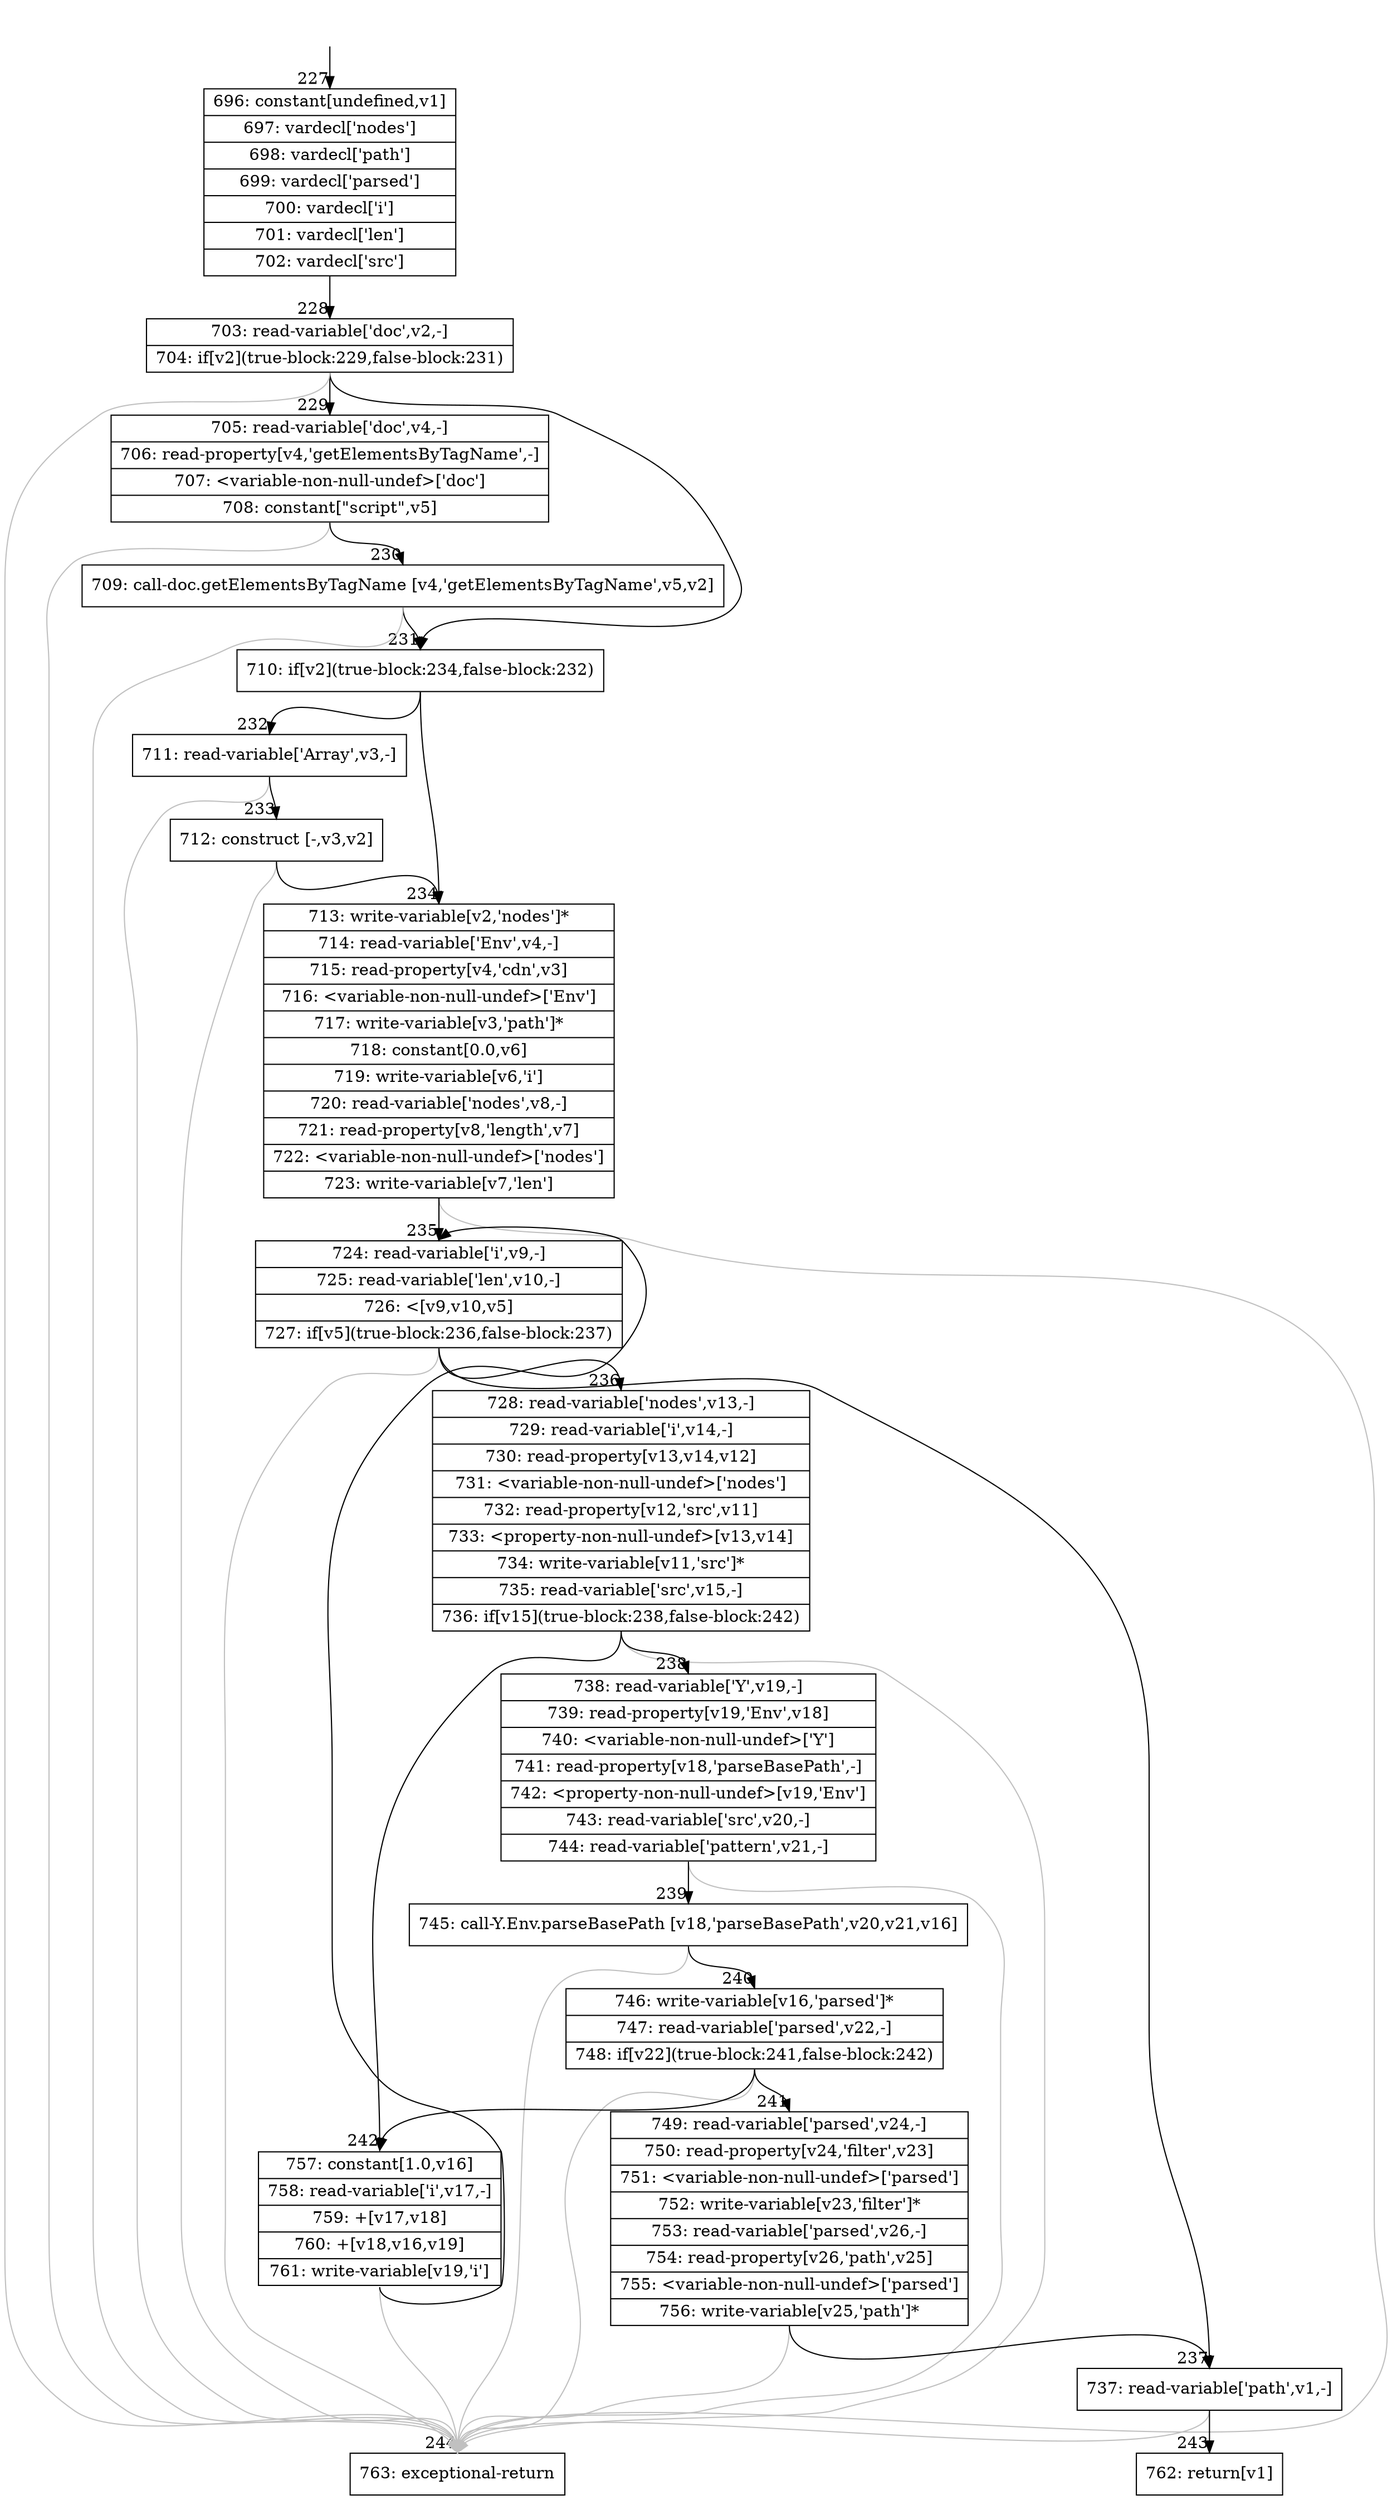 digraph {
rankdir="TD"
BB_entry15[shape=none,label=""];
BB_entry15 -> BB227 [tailport=s, headport=n, headlabel="    227"]
BB227 [shape=record label="{696: constant[undefined,v1]|697: vardecl['nodes']|698: vardecl['path']|699: vardecl['parsed']|700: vardecl['i']|701: vardecl['len']|702: vardecl['src']}" ] 
BB227 -> BB228 [tailport=s, headport=n, headlabel="      228"]
BB228 [shape=record label="{703: read-variable['doc',v2,-]|704: if[v2](true-block:229,false-block:231)}" ] 
BB228 -> BB231 [tailport=s, headport=n, headlabel="      231"]
BB228 -> BB229 [tailport=s, headport=n, headlabel="      229"]
BB228 -> BB244 [tailport=s, headport=n, color=gray, headlabel="      244"]
BB229 [shape=record label="{705: read-variable['doc',v4,-]|706: read-property[v4,'getElementsByTagName',-]|707: \<variable-non-null-undef\>['doc']|708: constant[\"script\",v5]}" ] 
BB229 -> BB230 [tailport=s, headport=n, headlabel="      230"]
BB229 -> BB244 [tailport=s, headport=n, color=gray]
BB230 [shape=record label="{709: call-doc.getElementsByTagName [v4,'getElementsByTagName',v5,v2]}" ] 
BB230 -> BB231 [tailport=s, headport=n]
BB230 -> BB244 [tailport=s, headport=n, color=gray]
BB231 [shape=record label="{710: if[v2](true-block:234,false-block:232)}" ] 
BB231 -> BB234 [tailport=s, headport=n, headlabel="      234"]
BB231 -> BB232 [tailport=s, headport=n, headlabel="      232"]
BB232 [shape=record label="{711: read-variable['Array',v3,-]}" ] 
BB232 -> BB233 [tailport=s, headport=n, headlabel="      233"]
BB232 -> BB244 [tailport=s, headport=n, color=gray]
BB233 [shape=record label="{712: construct [-,v3,v2]}" ] 
BB233 -> BB234 [tailport=s, headport=n]
BB233 -> BB244 [tailport=s, headport=n, color=gray]
BB234 [shape=record label="{713: write-variable[v2,'nodes']*|714: read-variable['Env',v4,-]|715: read-property[v4,'cdn',v3]|716: \<variable-non-null-undef\>['Env']|717: write-variable[v3,'path']*|718: constant[0.0,v6]|719: write-variable[v6,'i']|720: read-variable['nodes',v8,-]|721: read-property[v8,'length',v7]|722: \<variable-non-null-undef\>['nodes']|723: write-variable[v7,'len']}" ] 
BB234 -> BB235 [tailport=s, headport=n, headlabel="      235"]
BB234 -> BB244 [tailport=s, headport=n, color=gray]
BB235 [shape=record label="{724: read-variable['i',v9,-]|725: read-variable['len',v10,-]|726: \<[v9,v10,v5]|727: if[v5](true-block:236,false-block:237)}" ] 
BB235 -> BB236 [tailport=s, headport=n, headlabel="      236"]
BB235 -> BB237 [tailport=s, headport=n, headlabel="      237"]
BB235 -> BB244 [tailport=s, headport=n, color=gray]
BB236 [shape=record label="{728: read-variable['nodes',v13,-]|729: read-variable['i',v14,-]|730: read-property[v13,v14,v12]|731: \<variable-non-null-undef\>['nodes']|732: read-property[v12,'src',v11]|733: \<property-non-null-undef\>[v13,v14]|734: write-variable[v11,'src']*|735: read-variable['src',v15,-]|736: if[v15](true-block:238,false-block:242)}" ] 
BB236 -> BB238 [tailport=s, headport=n, headlabel="      238"]
BB236 -> BB242 [tailport=s, headport=n, headlabel="      242"]
BB236 -> BB244 [tailport=s, headport=n, color=gray]
BB237 [shape=record label="{737: read-variable['path',v1,-]}" ] 
BB237 -> BB243 [tailport=s, headport=n, headlabel="      243"]
BB237 -> BB244 [tailport=s, headport=n, color=gray]
BB238 [shape=record label="{738: read-variable['Y',v19,-]|739: read-property[v19,'Env',v18]|740: \<variable-non-null-undef\>['Y']|741: read-property[v18,'parseBasePath',-]|742: \<property-non-null-undef\>[v19,'Env']|743: read-variable['src',v20,-]|744: read-variable['pattern',v21,-]}" ] 
BB238 -> BB239 [tailport=s, headport=n, headlabel="      239"]
BB238 -> BB244 [tailport=s, headport=n, color=gray]
BB239 [shape=record label="{745: call-Y.Env.parseBasePath [v18,'parseBasePath',v20,v21,v16]}" ] 
BB239 -> BB240 [tailport=s, headport=n, headlabel="      240"]
BB239 -> BB244 [tailport=s, headport=n, color=gray]
BB240 [shape=record label="{746: write-variable[v16,'parsed']*|747: read-variable['parsed',v22,-]|748: if[v22](true-block:241,false-block:242)}" ] 
BB240 -> BB241 [tailport=s, headport=n, headlabel="      241"]
BB240 -> BB242 [tailport=s, headport=n]
BB240 -> BB244 [tailport=s, headport=n, color=gray]
BB241 [shape=record label="{749: read-variable['parsed',v24,-]|750: read-property[v24,'filter',v23]|751: \<variable-non-null-undef\>['parsed']|752: write-variable[v23,'filter']*|753: read-variable['parsed',v26,-]|754: read-property[v26,'path',v25]|755: \<variable-non-null-undef\>['parsed']|756: write-variable[v25,'path']*}" ] 
BB241 -> BB237 [tailport=s, headport=n]
BB241 -> BB244 [tailport=s, headport=n, color=gray]
BB242 [shape=record label="{757: constant[1.0,v16]|758: read-variable['i',v17,-]|759: +[v17,v18]|760: +[v18,v16,v19]|761: write-variable[v19,'i']}" ] 
BB242 -> BB235 [tailport=s, headport=n]
BB242 -> BB244 [tailport=s, headport=n, color=gray]
BB243 [shape=record label="{762: return[v1]}" ] 
BB244 [shape=record label="{763: exceptional-return}" ] 
//#$~ 352
}
